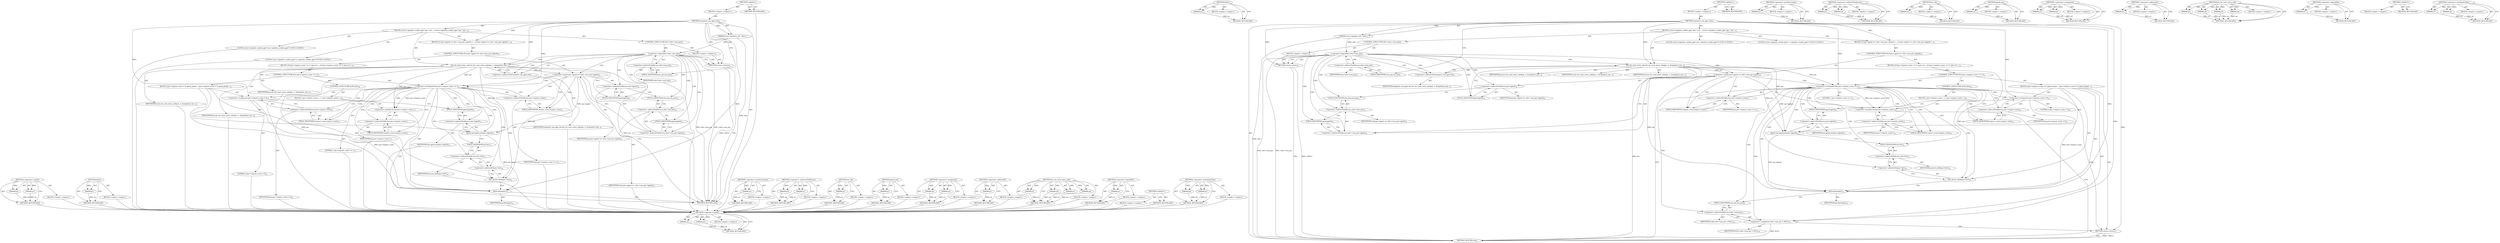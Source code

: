 digraph "&lt;operator&gt;.lessEqualsThan" {
vulnerable_108 [label=<(METHOD,&lt;operator&gt;.equals)>];
vulnerable_109 [label=<(PARAM,p1)>];
vulnerable_110 [label=<(PARAM,p2)>];
vulnerable_111 [label=<(BLOCK,&lt;empty&gt;,&lt;empty&gt;)>];
vulnerable_112 [label=<(METHOD_RETURN,ANY)>];
vulnerable_131 [label=<(METHOD,kfree)>];
vulnerable_132 [label=<(PARAM,p1)>];
vulnerable_133 [label=<(BLOCK,&lt;empty&gt;,&lt;empty&gt;)>];
vulnerable_134 [label=<(METHOD_RETURN,ANY)>];
vulnerable_6 [label=<(METHOD,&lt;global&gt;)<SUB>1</SUB>>];
vulnerable_7 [label=<(BLOCK,&lt;empty&gt;,&lt;empty&gt;)<SUB>1</SUB>>];
vulnerable_8 [label=<(METHOD,regulator_ena_gpio_free)<SUB>1</SUB>>];
vulnerable_9 [label=<(PARAM,struct regulator_dev *rdev)<SUB>1</SUB>>];
vulnerable_10 [label=<(BLOCK,{
	struct regulator_enable_gpio *pin, *n;

	if ...,{
	struct regulator_enable_gpio *pin, *n;

	if ...)<SUB>2</SUB>>];
vulnerable_11 [label="<(LOCAL,struct regulator_enable_gpio* pin: regulator_enable_gpio*)<SUB>3</SUB>>"];
vulnerable_12 [label="<(LOCAL,struct regulator_enable_gpio* n: regulator_enable_gpio*)<SUB>3</SUB>>"];
vulnerable_13 [label=<(CONTROL_STRUCTURE,IF,if (!rdev-&gt;ena_pin))<SUB>5</SUB>>];
vulnerable_14 [label=<(&lt;operator&gt;.logicalNot,!rdev-&gt;ena_pin)<SUB>5</SUB>>];
vulnerable_15 [label=<(&lt;operator&gt;.indirectFieldAccess,rdev-&gt;ena_pin)<SUB>5</SUB>>];
vulnerable_16 [label=<(IDENTIFIER,rdev,!rdev-&gt;ena_pin)<SUB>5</SUB>>];
vulnerable_17 [label=<(FIELD_IDENTIFIER,ena_pin,ena_pin)<SUB>5</SUB>>];
vulnerable_18 [label=<(BLOCK,&lt;empty&gt;,&lt;empty&gt;)<SUB>6</SUB>>];
vulnerable_19 [label=<(RETURN,return;,return;)<SUB>6</SUB>>];
vulnerable_20 [label=<(list_for_each_entry_safe,list_for_each_entry_safe(pin, n, &amp;regulator_ena...)<SUB>9</SUB>>];
vulnerable_21 [label=<(IDENTIFIER,pin,list_for_each_entry_safe(pin, n, &amp;regulator_ena...)<SUB>9</SUB>>];
vulnerable_22 [label=<(IDENTIFIER,n,list_for_each_entry_safe(pin, n, &amp;regulator_ena...)<SUB>9</SUB>>];
vulnerable_23 [label=<(&lt;operator&gt;.addressOf,&amp;regulator_ena_gpio_list)<SUB>9</SUB>>];
vulnerable_24 [label=<(IDENTIFIER,regulator_ena_gpio_list,list_for_each_entry_safe(pin, n, &amp;regulator_ena...)<SUB>9</SUB>>];
vulnerable_25 [label=<(IDENTIFIER,list,list_for_each_entry_safe(pin, n, &amp;regulator_ena...)<SUB>9</SUB>>];
vulnerable_26 [label=<(BLOCK,{
		if (pin-&gt;gpiod == rdev-&gt;ena_pin-&gt;gpiod) {
	...,{
		if (pin-&gt;gpiod == rdev-&gt;ena_pin-&gt;gpiod) {
	...)<SUB>9</SUB>>];
vulnerable_27 [label=<(CONTROL_STRUCTURE,IF,if (pin-&gt;gpiod == rdev-&gt;ena_pin-&gt;gpiod))<SUB>10</SUB>>];
vulnerable_28 [label=<(&lt;operator&gt;.equals,pin-&gt;gpiod == rdev-&gt;ena_pin-&gt;gpiod)<SUB>10</SUB>>];
vulnerable_29 [label=<(&lt;operator&gt;.indirectFieldAccess,pin-&gt;gpiod)<SUB>10</SUB>>];
vulnerable_30 [label=<(IDENTIFIER,pin,pin-&gt;gpiod == rdev-&gt;ena_pin-&gt;gpiod)<SUB>10</SUB>>];
vulnerable_31 [label=<(FIELD_IDENTIFIER,gpiod,gpiod)<SUB>10</SUB>>];
vulnerable_32 [label=<(&lt;operator&gt;.indirectFieldAccess,rdev-&gt;ena_pin-&gt;gpiod)<SUB>10</SUB>>];
vulnerable_33 [label=<(&lt;operator&gt;.indirectFieldAccess,rdev-&gt;ena_pin)<SUB>10</SUB>>];
vulnerable_34 [label=<(IDENTIFIER,rdev,pin-&gt;gpiod == rdev-&gt;ena_pin-&gt;gpiod)<SUB>10</SUB>>];
vulnerable_35 [label=<(FIELD_IDENTIFIER,ena_pin,ena_pin)<SUB>10</SUB>>];
vulnerable_36 [label=<(FIELD_IDENTIFIER,gpiod,gpiod)<SUB>10</SUB>>];
vulnerable_37 [label=<(BLOCK,{
			if (pin-&gt;request_count &lt;= 1) {
				pin-&gt;re...,{
			if (pin-&gt;request_count &lt;= 1) {
				pin-&gt;re...)<SUB>10</SUB>>];
vulnerable_38 [label=<(CONTROL_STRUCTURE,IF,if (pin-&gt;request_count &lt;= 1))<SUB>11</SUB>>];
vulnerable_39 [label=<(&lt;operator&gt;.lessEqualsThan,pin-&gt;request_count &lt;= 1)<SUB>11</SUB>>];
vulnerable_40 [label=<(&lt;operator&gt;.indirectFieldAccess,pin-&gt;request_count)<SUB>11</SUB>>];
vulnerable_41 [label=<(IDENTIFIER,pin,pin-&gt;request_count &lt;= 1)<SUB>11</SUB>>];
vulnerable_42 [label=<(FIELD_IDENTIFIER,request_count,request_count)<SUB>11</SUB>>];
vulnerable_43 [label=<(LITERAL,1,pin-&gt;request_count &lt;= 1)<SUB>11</SUB>>];
vulnerable_44 [label=<(BLOCK,{
				pin-&gt;request_count = 0;
 				gpiod_put(pi...,{
				pin-&gt;request_count = 0;
 				gpiod_put(pi...)<SUB>11</SUB>>];
vulnerable_45 [label=<(&lt;operator&gt;.assignment,pin-&gt;request_count = 0)<SUB>12</SUB>>];
vulnerable_46 [label=<(&lt;operator&gt;.indirectFieldAccess,pin-&gt;request_count)<SUB>12</SUB>>];
vulnerable_47 [label=<(IDENTIFIER,pin,pin-&gt;request_count = 0)<SUB>12</SUB>>];
vulnerable_48 [label=<(FIELD_IDENTIFIER,request_count,request_count)<SUB>12</SUB>>];
vulnerable_49 [label=<(LITERAL,0,pin-&gt;request_count = 0)<SUB>12</SUB>>];
vulnerable_50 [label=<(gpiod_put,gpiod_put(pin-&gt;gpiod))<SUB>13</SUB>>];
vulnerable_51 [label=<(&lt;operator&gt;.indirectFieldAccess,pin-&gt;gpiod)<SUB>13</SUB>>];
vulnerable_52 [label=<(IDENTIFIER,pin,gpiod_put(pin-&gt;gpiod))<SUB>13</SUB>>];
vulnerable_53 [label=<(FIELD_IDENTIFIER,gpiod,gpiod)<SUB>13</SUB>>];
vulnerable_54 [label=<(list_del,list_del(&amp;pin-&gt;list))<SUB>14</SUB>>];
vulnerable_55 [label=<(&lt;operator&gt;.addressOf,&amp;pin-&gt;list)<SUB>14</SUB>>];
vulnerable_56 [label=<(&lt;operator&gt;.indirectFieldAccess,pin-&gt;list)<SUB>14</SUB>>];
vulnerable_57 [label=<(IDENTIFIER,pin,list_del(&amp;pin-&gt;list))<SUB>14</SUB>>];
vulnerable_58 [label=<(FIELD_IDENTIFIER,list,list)<SUB>14</SUB>>];
vulnerable_59 [label=<(kfree,kfree(pin))<SUB>15</SUB>>];
vulnerable_60 [label=<(IDENTIFIER,pin,kfree(pin))<SUB>15</SUB>>];
vulnerable_61 [label=<(CONTROL_STRUCTURE,ELSE,else)<SUB>16</SUB>>];
vulnerable_62 [label=<(BLOCK,{
 				pin-&gt;request_count--;
 			},{
 				pin-&gt;request_count--;
 			})<SUB>16</SUB>>];
vulnerable_63 [label=<(&lt;operator&gt;.postDecrement,pin-&gt;request_count--)<SUB>17</SUB>>];
vulnerable_64 [label=<(&lt;operator&gt;.indirectFieldAccess,pin-&gt;request_count)<SUB>17</SUB>>];
vulnerable_65 [label=<(IDENTIFIER,pin,pin-&gt;request_count--)<SUB>17</SUB>>];
vulnerable_66 [label=<(FIELD_IDENTIFIER,request_count,request_count)<SUB>17</SUB>>];
vulnerable_67 [label=<(METHOD_RETURN,void)<SUB>1</SUB>>];
vulnerable_69 [label=<(METHOD_RETURN,ANY)<SUB>1</SUB>>];
vulnerable_135 [label=<(METHOD,&lt;operator&gt;.postDecrement)>];
vulnerable_136 [label=<(PARAM,p1)>];
vulnerable_137 [label=<(BLOCK,&lt;empty&gt;,&lt;empty&gt;)>];
vulnerable_138 [label=<(METHOD_RETURN,ANY)>];
vulnerable_92 [label=<(METHOD,&lt;operator&gt;.indirectFieldAccess)>];
vulnerable_93 [label=<(PARAM,p1)>];
vulnerable_94 [label=<(PARAM,p2)>];
vulnerable_95 [label=<(BLOCK,&lt;empty&gt;,&lt;empty&gt;)>];
vulnerable_96 [label=<(METHOD_RETURN,ANY)>];
vulnerable_127 [label=<(METHOD,list_del)>];
vulnerable_128 [label=<(PARAM,p1)>];
vulnerable_129 [label=<(BLOCK,&lt;empty&gt;,&lt;empty&gt;)>];
vulnerable_130 [label=<(METHOD_RETURN,ANY)>];
vulnerable_123 [label=<(METHOD,gpiod_put)>];
vulnerable_124 [label=<(PARAM,p1)>];
vulnerable_125 [label=<(BLOCK,&lt;empty&gt;,&lt;empty&gt;)>];
vulnerable_126 [label=<(METHOD_RETURN,ANY)>];
vulnerable_118 [label=<(METHOD,&lt;operator&gt;.assignment)>];
vulnerable_119 [label=<(PARAM,p1)>];
vulnerable_120 [label=<(PARAM,p2)>];
vulnerable_121 [label=<(BLOCK,&lt;empty&gt;,&lt;empty&gt;)>];
vulnerable_122 [label=<(METHOD_RETURN,ANY)>];
vulnerable_104 [label=<(METHOD,&lt;operator&gt;.addressOf)>];
vulnerable_105 [label=<(PARAM,p1)>];
vulnerable_106 [label=<(BLOCK,&lt;empty&gt;,&lt;empty&gt;)>];
vulnerable_107 [label=<(METHOD_RETURN,ANY)>];
vulnerable_97 [label=<(METHOD,list_for_each_entry_safe)>];
vulnerable_98 [label=<(PARAM,p1)>];
vulnerable_99 [label=<(PARAM,p2)>];
vulnerable_100 [label=<(PARAM,p3)>];
vulnerable_101 [label=<(PARAM,p4)>];
vulnerable_102 [label=<(BLOCK,&lt;empty&gt;,&lt;empty&gt;)>];
vulnerable_103 [label=<(METHOD_RETURN,ANY)>];
vulnerable_88 [label=<(METHOD,&lt;operator&gt;.logicalNot)>];
vulnerable_89 [label=<(PARAM,p1)>];
vulnerable_90 [label=<(BLOCK,&lt;empty&gt;,&lt;empty&gt;)>];
vulnerable_91 [label=<(METHOD_RETURN,ANY)>];
vulnerable_82 [label=<(METHOD,&lt;global&gt;)<SUB>1</SUB>>];
vulnerable_83 [label=<(BLOCK,&lt;empty&gt;,&lt;empty&gt;)>];
vulnerable_84 [label=<(METHOD_RETURN,ANY)>];
vulnerable_113 [label=<(METHOD,&lt;operator&gt;.lessEqualsThan)>];
vulnerable_114 [label=<(PARAM,p1)>];
vulnerable_115 [label=<(PARAM,p2)>];
vulnerable_116 [label=<(BLOCK,&lt;empty&gt;,&lt;empty&gt;)>];
vulnerable_117 [label=<(METHOD_RETURN,ANY)>];
fixed_114 [label=<(METHOD,&lt;operator&gt;.equals)>];
fixed_115 [label=<(PARAM,p1)>];
fixed_116 [label=<(PARAM,p2)>];
fixed_117 [label=<(BLOCK,&lt;empty&gt;,&lt;empty&gt;)>];
fixed_118 [label=<(METHOD_RETURN,ANY)>];
fixed_137 [label=<(METHOD,kfree)>];
fixed_138 [label=<(PARAM,p1)>];
fixed_139 [label=<(BLOCK,&lt;empty&gt;,&lt;empty&gt;)>];
fixed_140 [label=<(METHOD_RETURN,ANY)>];
fixed_6 [label=<(METHOD,&lt;global&gt;)<SUB>1</SUB>>];
fixed_7 [label=<(BLOCK,&lt;empty&gt;,&lt;empty&gt;)<SUB>1</SUB>>];
fixed_8 [label=<(METHOD,regulator_ena_gpio_free)<SUB>1</SUB>>];
fixed_9 [label=<(PARAM,struct regulator_dev *rdev)<SUB>1</SUB>>];
fixed_10 [label=<(BLOCK,{
	struct regulator_enable_gpio *pin, *n;

	if ...,{
	struct regulator_enable_gpio *pin, *n;

	if ...)<SUB>2</SUB>>];
fixed_11 [label="<(LOCAL,struct regulator_enable_gpio* pin: regulator_enable_gpio*)<SUB>3</SUB>>"];
fixed_12 [label="<(LOCAL,struct regulator_enable_gpio* n: regulator_enable_gpio*)<SUB>3</SUB>>"];
fixed_13 [label=<(CONTROL_STRUCTURE,IF,if (!rdev-&gt;ena_pin))<SUB>5</SUB>>];
fixed_14 [label=<(&lt;operator&gt;.logicalNot,!rdev-&gt;ena_pin)<SUB>5</SUB>>];
fixed_15 [label=<(&lt;operator&gt;.indirectFieldAccess,rdev-&gt;ena_pin)<SUB>5</SUB>>];
fixed_16 [label=<(IDENTIFIER,rdev,!rdev-&gt;ena_pin)<SUB>5</SUB>>];
fixed_17 [label=<(FIELD_IDENTIFIER,ena_pin,ena_pin)<SUB>5</SUB>>];
fixed_18 [label=<(BLOCK,&lt;empty&gt;,&lt;empty&gt;)<SUB>6</SUB>>];
fixed_19 [label=<(RETURN,return;,return;)<SUB>6</SUB>>];
fixed_20 [label=<(list_for_each_entry_safe,list_for_each_entry_safe(pin, n, &amp;regulator_ena...)<SUB>9</SUB>>];
fixed_21 [label=<(IDENTIFIER,pin,list_for_each_entry_safe(pin, n, &amp;regulator_ena...)<SUB>9</SUB>>];
fixed_22 [label=<(IDENTIFIER,n,list_for_each_entry_safe(pin, n, &amp;regulator_ena...)<SUB>9</SUB>>];
fixed_23 [label=<(&lt;operator&gt;.addressOf,&amp;regulator_ena_gpio_list)<SUB>9</SUB>>];
fixed_24 [label=<(IDENTIFIER,regulator_ena_gpio_list,list_for_each_entry_safe(pin, n, &amp;regulator_ena...)<SUB>9</SUB>>];
fixed_25 [label=<(IDENTIFIER,list,list_for_each_entry_safe(pin, n, &amp;regulator_ena...)<SUB>9</SUB>>];
fixed_26 [label=<(BLOCK,{
		if (pin-&gt;gpiod == rdev-&gt;ena_pin-&gt;gpiod) {
	...,{
		if (pin-&gt;gpiod == rdev-&gt;ena_pin-&gt;gpiod) {
	...)<SUB>9</SUB>>];
fixed_27 [label=<(CONTROL_STRUCTURE,IF,if (pin-&gt;gpiod == rdev-&gt;ena_pin-&gt;gpiod))<SUB>10</SUB>>];
fixed_28 [label=<(&lt;operator&gt;.equals,pin-&gt;gpiod == rdev-&gt;ena_pin-&gt;gpiod)<SUB>10</SUB>>];
fixed_29 [label=<(&lt;operator&gt;.indirectFieldAccess,pin-&gt;gpiod)<SUB>10</SUB>>];
fixed_30 [label=<(IDENTIFIER,pin,pin-&gt;gpiod == rdev-&gt;ena_pin-&gt;gpiod)<SUB>10</SUB>>];
fixed_31 [label=<(FIELD_IDENTIFIER,gpiod,gpiod)<SUB>10</SUB>>];
fixed_32 [label=<(&lt;operator&gt;.indirectFieldAccess,rdev-&gt;ena_pin-&gt;gpiod)<SUB>10</SUB>>];
fixed_33 [label=<(&lt;operator&gt;.indirectFieldAccess,rdev-&gt;ena_pin)<SUB>10</SUB>>];
fixed_34 [label=<(IDENTIFIER,rdev,pin-&gt;gpiod == rdev-&gt;ena_pin-&gt;gpiod)<SUB>10</SUB>>];
fixed_35 [label=<(FIELD_IDENTIFIER,ena_pin,ena_pin)<SUB>10</SUB>>];
fixed_36 [label=<(FIELD_IDENTIFIER,gpiod,gpiod)<SUB>10</SUB>>];
fixed_37 [label=<(BLOCK,{
			if (pin-&gt;request_count &lt;= 1) {
				pin-&gt;re...,{
			if (pin-&gt;request_count &lt;= 1) {
				pin-&gt;re...)<SUB>10</SUB>>];
fixed_38 [label=<(CONTROL_STRUCTURE,IF,if (pin-&gt;request_count &lt;= 1))<SUB>11</SUB>>];
fixed_39 [label=<(&lt;operator&gt;.lessEqualsThan,pin-&gt;request_count &lt;= 1)<SUB>11</SUB>>];
fixed_40 [label=<(&lt;operator&gt;.indirectFieldAccess,pin-&gt;request_count)<SUB>11</SUB>>];
fixed_41 [label=<(IDENTIFIER,pin,pin-&gt;request_count &lt;= 1)<SUB>11</SUB>>];
fixed_42 [label=<(FIELD_IDENTIFIER,request_count,request_count)<SUB>11</SUB>>];
fixed_43 [label=<(LITERAL,1,pin-&gt;request_count &lt;= 1)<SUB>11</SUB>>];
fixed_44 [label=<(BLOCK,{
				pin-&gt;request_count = 0;
 				gpiod_put(pi...,{
				pin-&gt;request_count = 0;
 				gpiod_put(pi...)<SUB>11</SUB>>];
fixed_45 [label=<(&lt;operator&gt;.assignment,pin-&gt;request_count = 0)<SUB>12</SUB>>];
fixed_46 [label=<(&lt;operator&gt;.indirectFieldAccess,pin-&gt;request_count)<SUB>12</SUB>>];
fixed_47 [label=<(IDENTIFIER,pin,pin-&gt;request_count = 0)<SUB>12</SUB>>];
fixed_48 [label=<(FIELD_IDENTIFIER,request_count,request_count)<SUB>12</SUB>>];
fixed_49 [label=<(LITERAL,0,pin-&gt;request_count = 0)<SUB>12</SUB>>];
fixed_50 [label=<(gpiod_put,gpiod_put(pin-&gt;gpiod))<SUB>13</SUB>>];
fixed_51 [label=<(&lt;operator&gt;.indirectFieldAccess,pin-&gt;gpiod)<SUB>13</SUB>>];
fixed_52 [label=<(IDENTIFIER,pin,gpiod_put(pin-&gt;gpiod))<SUB>13</SUB>>];
fixed_53 [label=<(FIELD_IDENTIFIER,gpiod,gpiod)<SUB>13</SUB>>];
fixed_54 [label=<(list_del,list_del(&amp;pin-&gt;list))<SUB>14</SUB>>];
fixed_55 [label=<(&lt;operator&gt;.addressOf,&amp;pin-&gt;list)<SUB>14</SUB>>];
fixed_56 [label=<(&lt;operator&gt;.indirectFieldAccess,pin-&gt;list)<SUB>14</SUB>>];
fixed_57 [label=<(IDENTIFIER,pin,list_del(&amp;pin-&gt;list))<SUB>14</SUB>>];
fixed_58 [label=<(FIELD_IDENTIFIER,list,list)<SUB>14</SUB>>];
fixed_59 [label=<(kfree,kfree(pin))<SUB>15</SUB>>];
fixed_60 [label=<(IDENTIFIER,pin,kfree(pin))<SUB>15</SUB>>];
fixed_61 [label=<(&lt;operator&gt;.assignment,rdev-&gt;ena_pin = NULL)<SUB>16</SUB>>];
fixed_62 [label=<(&lt;operator&gt;.indirectFieldAccess,rdev-&gt;ena_pin)<SUB>16</SUB>>];
fixed_63 [label=<(IDENTIFIER,rdev,rdev-&gt;ena_pin = NULL)<SUB>16</SUB>>];
fixed_64 [label=<(FIELD_IDENTIFIER,ena_pin,ena_pin)<SUB>16</SUB>>];
fixed_65 [label=<(IDENTIFIER,NULL,rdev-&gt;ena_pin = NULL)<SUB>16</SUB>>];
fixed_66 [label=<(RETURN,return;,return;)<SUB>17</SUB>>];
fixed_67 [label=<(CONTROL_STRUCTURE,ELSE,else)<SUB>18</SUB>>];
fixed_68 [label=<(BLOCK,{
 				pin-&gt;request_count--;
 			},{
 				pin-&gt;request_count--;
 			})<SUB>18</SUB>>];
fixed_69 [label=<(&lt;operator&gt;.postDecrement,pin-&gt;request_count--)<SUB>19</SUB>>];
fixed_70 [label=<(&lt;operator&gt;.indirectFieldAccess,pin-&gt;request_count)<SUB>19</SUB>>];
fixed_71 [label=<(IDENTIFIER,pin,pin-&gt;request_count--)<SUB>19</SUB>>];
fixed_72 [label=<(FIELD_IDENTIFIER,request_count,request_count)<SUB>19</SUB>>];
fixed_73 [label=<(METHOD_RETURN,void)<SUB>1</SUB>>];
fixed_75 [label=<(METHOD_RETURN,ANY)<SUB>1</SUB>>];
fixed_141 [label=<(METHOD,&lt;operator&gt;.postDecrement)>];
fixed_142 [label=<(PARAM,p1)>];
fixed_143 [label=<(BLOCK,&lt;empty&gt;,&lt;empty&gt;)>];
fixed_144 [label=<(METHOD_RETURN,ANY)>];
fixed_98 [label=<(METHOD,&lt;operator&gt;.indirectFieldAccess)>];
fixed_99 [label=<(PARAM,p1)>];
fixed_100 [label=<(PARAM,p2)>];
fixed_101 [label=<(BLOCK,&lt;empty&gt;,&lt;empty&gt;)>];
fixed_102 [label=<(METHOD_RETURN,ANY)>];
fixed_133 [label=<(METHOD,list_del)>];
fixed_134 [label=<(PARAM,p1)>];
fixed_135 [label=<(BLOCK,&lt;empty&gt;,&lt;empty&gt;)>];
fixed_136 [label=<(METHOD_RETURN,ANY)>];
fixed_129 [label=<(METHOD,gpiod_put)>];
fixed_130 [label=<(PARAM,p1)>];
fixed_131 [label=<(BLOCK,&lt;empty&gt;,&lt;empty&gt;)>];
fixed_132 [label=<(METHOD_RETURN,ANY)>];
fixed_124 [label=<(METHOD,&lt;operator&gt;.assignment)>];
fixed_125 [label=<(PARAM,p1)>];
fixed_126 [label=<(PARAM,p2)>];
fixed_127 [label=<(BLOCK,&lt;empty&gt;,&lt;empty&gt;)>];
fixed_128 [label=<(METHOD_RETURN,ANY)>];
fixed_110 [label=<(METHOD,&lt;operator&gt;.addressOf)>];
fixed_111 [label=<(PARAM,p1)>];
fixed_112 [label=<(BLOCK,&lt;empty&gt;,&lt;empty&gt;)>];
fixed_113 [label=<(METHOD_RETURN,ANY)>];
fixed_103 [label=<(METHOD,list_for_each_entry_safe)>];
fixed_104 [label=<(PARAM,p1)>];
fixed_105 [label=<(PARAM,p2)>];
fixed_106 [label=<(PARAM,p3)>];
fixed_107 [label=<(PARAM,p4)>];
fixed_108 [label=<(BLOCK,&lt;empty&gt;,&lt;empty&gt;)>];
fixed_109 [label=<(METHOD_RETURN,ANY)>];
fixed_94 [label=<(METHOD,&lt;operator&gt;.logicalNot)>];
fixed_95 [label=<(PARAM,p1)>];
fixed_96 [label=<(BLOCK,&lt;empty&gt;,&lt;empty&gt;)>];
fixed_97 [label=<(METHOD_RETURN,ANY)>];
fixed_88 [label=<(METHOD,&lt;global&gt;)<SUB>1</SUB>>];
fixed_89 [label=<(BLOCK,&lt;empty&gt;,&lt;empty&gt;)>];
fixed_90 [label=<(METHOD_RETURN,ANY)>];
fixed_119 [label=<(METHOD,&lt;operator&gt;.lessEqualsThan)>];
fixed_120 [label=<(PARAM,p1)>];
fixed_121 [label=<(PARAM,p2)>];
fixed_122 [label=<(BLOCK,&lt;empty&gt;,&lt;empty&gt;)>];
fixed_123 [label=<(METHOD_RETURN,ANY)>];
vulnerable_108 -> vulnerable_109  [key=0, label="AST: "];
vulnerable_108 -> vulnerable_109  [key=1, label="DDG: "];
vulnerable_108 -> vulnerable_111  [key=0, label="AST: "];
vulnerable_108 -> vulnerable_110  [key=0, label="AST: "];
vulnerable_108 -> vulnerable_110  [key=1, label="DDG: "];
vulnerable_108 -> vulnerable_112  [key=0, label="AST: "];
vulnerable_108 -> vulnerable_112  [key=1, label="CFG: "];
vulnerable_109 -> vulnerable_112  [key=0, label="DDG: p1"];
vulnerable_110 -> vulnerable_112  [key=0, label="DDG: p2"];
vulnerable_111 -> fixed_114  [key=0];
vulnerable_112 -> fixed_114  [key=0];
vulnerable_131 -> vulnerable_132  [key=0, label="AST: "];
vulnerable_131 -> vulnerable_132  [key=1, label="DDG: "];
vulnerable_131 -> vulnerable_133  [key=0, label="AST: "];
vulnerable_131 -> vulnerable_134  [key=0, label="AST: "];
vulnerable_131 -> vulnerable_134  [key=1, label="CFG: "];
vulnerable_132 -> vulnerable_134  [key=0, label="DDG: p1"];
vulnerable_133 -> fixed_114  [key=0];
vulnerable_134 -> fixed_114  [key=0];
vulnerable_6 -> vulnerable_7  [key=0, label="AST: "];
vulnerable_6 -> vulnerable_69  [key=0, label="AST: "];
vulnerable_6 -> vulnerable_69  [key=1, label="CFG: "];
vulnerable_7 -> vulnerable_8  [key=0, label="AST: "];
vulnerable_8 -> vulnerable_9  [key=0, label="AST: "];
vulnerable_8 -> vulnerable_9  [key=1, label="DDG: "];
vulnerable_8 -> vulnerable_10  [key=0, label="AST: "];
vulnerable_8 -> vulnerable_67  [key=0, label="AST: "];
vulnerable_8 -> vulnerable_17  [key=0, label="CFG: "];
vulnerable_8 -> vulnerable_26  [key=0, label="DDG: "];
vulnerable_8 -> vulnerable_20  [key=0, label="DDG: "];
vulnerable_8 -> vulnerable_19  [key=0, label="DDG: "];
vulnerable_8 -> vulnerable_39  [key=0, label="DDG: "];
vulnerable_8 -> vulnerable_45  [key=0, label="DDG: "];
vulnerable_8 -> vulnerable_59  [key=0, label="DDG: "];
vulnerable_9 -> vulnerable_67  [key=0, label="DDG: rdev"];
vulnerable_9 -> vulnerable_14  [key=0, label="DDG: rdev"];
vulnerable_10 -> vulnerable_11  [key=0, label="AST: "];
vulnerable_10 -> vulnerable_12  [key=0, label="AST: "];
vulnerable_10 -> vulnerable_13  [key=0, label="AST: "];
vulnerable_10 -> vulnerable_20  [key=0, label="AST: "];
vulnerable_10 -> vulnerable_26  [key=0, label="AST: "];
vulnerable_11 -> fixed_114  [key=0];
vulnerable_12 -> fixed_114  [key=0];
vulnerable_13 -> vulnerable_14  [key=0, label="AST: "];
vulnerable_13 -> vulnerable_18  [key=0, label="AST: "];
vulnerable_14 -> vulnerable_15  [key=0, label="AST: "];
vulnerable_14 -> vulnerable_19  [key=0, label="CFG: "];
vulnerable_14 -> vulnerable_19  [key=1, label="CDG: "];
vulnerable_14 -> vulnerable_23  [key=0, label="CFG: "];
vulnerable_14 -> vulnerable_23  [key=1, label="CDG: "];
vulnerable_14 -> vulnerable_67  [key=0, label="DDG: rdev-&gt;ena_pin"];
vulnerable_14 -> vulnerable_67  [key=1, label="DDG: !rdev-&gt;ena_pin"];
vulnerable_14 -> vulnerable_32  [key=0, label="CDG: "];
vulnerable_14 -> vulnerable_33  [key=0, label="CDG: "];
vulnerable_14 -> vulnerable_28  [key=0, label="CDG: "];
vulnerable_14 -> vulnerable_36  [key=0, label="CDG: "];
vulnerable_14 -> vulnerable_20  [key=0, label="CDG: "];
vulnerable_14 -> vulnerable_29  [key=0, label="CDG: "];
vulnerable_14 -> vulnerable_35  [key=0, label="CDG: "];
vulnerable_14 -> vulnerable_31  [key=0, label="CDG: "];
vulnerable_15 -> vulnerable_16  [key=0, label="AST: "];
vulnerable_15 -> vulnerable_17  [key=0, label="AST: "];
vulnerable_15 -> vulnerable_14  [key=0, label="CFG: "];
vulnerable_16 -> fixed_114  [key=0];
vulnerable_17 -> vulnerable_15  [key=0, label="CFG: "];
vulnerable_18 -> vulnerable_19  [key=0, label="AST: "];
vulnerable_19 -> vulnerable_67  [key=0, label="CFG: "];
vulnerable_19 -> vulnerable_67  [key=1, label="DDG: &lt;RET&gt;"];
vulnerable_20 -> vulnerable_21  [key=0, label="AST: "];
vulnerable_20 -> vulnerable_22  [key=0, label="AST: "];
vulnerable_20 -> vulnerable_23  [key=0, label="AST: "];
vulnerable_20 -> vulnerable_25  [key=0, label="AST: "];
vulnerable_20 -> vulnerable_31  [key=0, label="CFG: "];
vulnerable_20 -> vulnerable_67  [key=0, label="DDG: list"];
vulnerable_20 -> vulnerable_28  [key=0, label="DDG: pin"];
vulnerable_20 -> vulnerable_39  [key=0, label="DDG: pin"];
vulnerable_20 -> vulnerable_50  [key=0, label="DDG: pin"];
vulnerable_20 -> vulnerable_54  [key=0, label="DDG: pin"];
vulnerable_20 -> vulnerable_59  [key=0, label="DDG: pin"];
vulnerable_20 -> vulnerable_63  [key=0, label="DDG: pin"];
vulnerable_21 -> fixed_114  [key=0];
vulnerable_22 -> fixed_114  [key=0];
vulnerable_23 -> vulnerable_24  [key=0, label="AST: "];
vulnerable_23 -> vulnerable_20  [key=0, label="CFG: "];
vulnerable_24 -> fixed_114  [key=0];
vulnerable_25 -> fixed_114  [key=0];
vulnerable_26 -> vulnerable_27  [key=0, label="AST: "];
vulnerable_27 -> vulnerable_28  [key=0, label="AST: "];
vulnerable_27 -> vulnerable_37  [key=0, label="AST: "];
vulnerable_28 -> vulnerable_29  [key=0, label="AST: "];
vulnerable_28 -> vulnerable_32  [key=0, label="AST: "];
vulnerable_28 -> vulnerable_42  [key=0, label="CFG: "];
vulnerable_28 -> vulnerable_42  [key=1, label="CDG: "];
vulnerable_28 -> vulnerable_67  [key=0, label="CFG: "];
vulnerable_28 -> vulnerable_50  [key=0, label="DDG: pin-&gt;gpiod"];
vulnerable_28 -> vulnerable_40  [key=0, label="CDG: "];
vulnerable_28 -> vulnerable_39  [key=0, label="CDG: "];
vulnerable_29 -> vulnerable_30  [key=0, label="AST: "];
vulnerable_29 -> vulnerable_31  [key=0, label="AST: "];
vulnerable_29 -> vulnerable_35  [key=0, label="CFG: "];
vulnerable_30 -> fixed_114  [key=0];
vulnerable_31 -> vulnerable_29  [key=0, label="CFG: "];
vulnerable_32 -> vulnerable_33  [key=0, label="AST: "];
vulnerable_32 -> vulnerable_36  [key=0, label="AST: "];
vulnerable_32 -> vulnerable_28  [key=0, label="CFG: "];
vulnerable_33 -> vulnerable_34  [key=0, label="AST: "];
vulnerable_33 -> vulnerable_35  [key=0, label="AST: "];
vulnerable_33 -> vulnerable_36  [key=0, label="CFG: "];
vulnerable_34 -> fixed_114  [key=0];
vulnerable_35 -> vulnerable_33  [key=0, label="CFG: "];
vulnerable_36 -> vulnerable_32  [key=0, label="CFG: "];
vulnerable_37 -> vulnerable_38  [key=0, label="AST: "];
vulnerable_38 -> vulnerable_39  [key=0, label="AST: "];
vulnerable_38 -> vulnerable_44  [key=0, label="AST: "];
vulnerable_38 -> vulnerable_61  [key=0, label="AST: "];
vulnerable_39 -> vulnerable_40  [key=0, label="AST: "];
vulnerable_39 -> vulnerable_43  [key=0, label="AST: "];
vulnerable_39 -> vulnerable_48  [key=0, label="CFG: "];
vulnerable_39 -> vulnerable_48  [key=1, label="CDG: "];
vulnerable_39 -> vulnerable_66  [key=0, label="CFG: "];
vulnerable_39 -> vulnerable_66  [key=1, label="CDG: "];
vulnerable_39 -> vulnerable_63  [key=0, label="DDG: pin-&gt;request_count"];
vulnerable_39 -> vulnerable_63  [key=1, label="CDG: "];
vulnerable_39 -> vulnerable_58  [key=0, label="CDG: "];
vulnerable_39 -> vulnerable_64  [key=0, label="CDG: "];
vulnerable_39 -> vulnerable_51  [key=0, label="CDG: "];
vulnerable_39 -> vulnerable_46  [key=0, label="CDG: "];
vulnerable_39 -> vulnerable_53  [key=0, label="CDG: "];
vulnerable_39 -> vulnerable_56  [key=0, label="CDG: "];
vulnerable_39 -> vulnerable_45  [key=0, label="CDG: "];
vulnerable_39 -> vulnerable_50  [key=0, label="CDG: "];
vulnerable_39 -> vulnerable_59  [key=0, label="CDG: "];
vulnerable_39 -> vulnerable_55  [key=0, label="CDG: "];
vulnerable_39 -> vulnerable_54  [key=0, label="CDG: "];
vulnerable_40 -> vulnerable_41  [key=0, label="AST: "];
vulnerable_40 -> vulnerable_42  [key=0, label="AST: "];
vulnerable_40 -> vulnerable_39  [key=0, label="CFG: "];
vulnerable_41 -> fixed_114  [key=0];
vulnerable_42 -> vulnerable_40  [key=0, label="CFG: "];
vulnerable_43 -> fixed_114  [key=0];
vulnerable_44 -> vulnerable_45  [key=0, label="AST: "];
vulnerable_44 -> vulnerable_50  [key=0, label="AST: "];
vulnerable_44 -> vulnerable_54  [key=0, label="AST: "];
vulnerable_44 -> vulnerable_59  [key=0, label="AST: "];
vulnerable_45 -> vulnerable_46  [key=0, label="AST: "];
vulnerable_45 -> vulnerable_49  [key=0, label="AST: "];
vulnerable_45 -> vulnerable_53  [key=0, label="CFG: "];
vulnerable_45 -> vulnerable_59  [key=0, label="DDG: pin-&gt;request_count"];
vulnerable_46 -> vulnerable_47  [key=0, label="AST: "];
vulnerable_46 -> vulnerable_48  [key=0, label="AST: "];
vulnerable_46 -> vulnerable_45  [key=0, label="CFG: "];
vulnerable_47 -> fixed_114  [key=0];
vulnerable_48 -> vulnerable_46  [key=0, label="CFG: "];
vulnerable_49 -> fixed_114  [key=0];
vulnerable_50 -> vulnerable_51  [key=0, label="AST: "];
vulnerable_50 -> vulnerable_58  [key=0, label="CFG: "];
vulnerable_50 -> vulnerable_59  [key=0, label="DDG: pin-&gt;gpiod"];
vulnerable_51 -> vulnerable_52  [key=0, label="AST: "];
vulnerable_51 -> vulnerable_53  [key=0, label="AST: "];
vulnerable_51 -> vulnerable_50  [key=0, label="CFG: "];
vulnerable_52 -> fixed_114  [key=0];
vulnerable_53 -> vulnerable_51  [key=0, label="CFG: "];
vulnerable_54 -> vulnerable_55  [key=0, label="AST: "];
vulnerable_54 -> vulnerable_59  [key=0, label="CFG: "];
vulnerable_55 -> vulnerable_56  [key=0, label="AST: "];
vulnerable_55 -> vulnerable_54  [key=0, label="CFG: "];
vulnerable_56 -> vulnerable_57  [key=0, label="AST: "];
vulnerable_56 -> vulnerable_58  [key=0, label="AST: "];
vulnerable_56 -> vulnerable_55  [key=0, label="CFG: "];
vulnerable_57 -> fixed_114  [key=0];
vulnerable_58 -> vulnerable_56  [key=0, label="CFG: "];
vulnerable_59 -> vulnerable_60  [key=0, label="AST: "];
vulnerable_59 -> vulnerable_67  [key=0, label="CFG: "];
vulnerable_60 -> fixed_114  [key=0];
vulnerable_61 -> vulnerable_62  [key=0, label="AST: "];
vulnerable_62 -> vulnerable_63  [key=0, label="AST: "];
vulnerable_63 -> vulnerable_64  [key=0, label="AST: "];
vulnerable_63 -> vulnerable_67  [key=0, label="CFG: "];
vulnerable_64 -> vulnerable_65  [key=0, label="AST: "];
vulnerable_64 -> vulnerable_66  [key=0, label="AST: "];
vulnerable_64 -> vulnerable_63  [key=0, label="CFG: "];
vulnerable_65 -> fixed_114  [key=0];
vulnerable_66 -> vulnerable_64  [key=0, label="CFG: "];
vulnerable_67 -> fixed_114  [key=0];
vulnerable_69 -> fixed_114  [key=0];
vulnerable_135 -> vulnerable_136  [key=0, label="AST: "];
vulnerable_135 -> vulnerable_136  [key=1, label="DDG: "];
vulnerable_135 -> vulnerable_137  [key=0, label="AST: "];
vulnerable_135 -> vulnerable_138  [key=0, label="AST: "];
vulnerable_135 -> vulnerable_138  [key=1, label="CFG: "];
vulnerable_136 -> vulnerable_138  [key=0, label="DDG: p1"];
vulnerable_137 -> fixed_114  [key=0];
vulnerable_138 -> fixed_114  [key=0];
vulnerable_92 -> vulnerable_93  [key=0, label="AST: "];
vulnerable_92 -> vulnerable_93  [key=1, label="DDG: "];
vulnerable_92 -> vulnerable_95  [key=0, label="AST: "];
vulnerable_92 -> vulnerable_94  [key=0, label="AST: "];
vulnerable_92 -> vulnerable_94  [key=1, label="DDG: "];
vulnerable_92 -> vulnerable_96  [key=0, label="AST: "];
vulnerable_92 -> vulnerable_96  [key=1, label="CFG: "];
vulnerable_93 -> vulnerable_96  [key=0, label="DDG: p1"];
vulnerable_94 -> vulnerable_96  [key=0, label="DDG: p2"];
vulnerable_95 -> fixed_114  [key=0];
vulnerable_96 -> fixed_114  [key=0];
vulnerable_127 -> vulnerable_128  [key=0, label="AST: "];
vulnerable_127 -> vulnerable_128  [key=1, label="DDG: "];
vulnerable_127 -> vulnerable_129  [key=0, label="AST: "];
vulnerable_127 -> vulnerable_130  [key=0, label="AST: "];
vulnerable_127 -> vulnerable_130  [key=1, label="CFG: "];
vulnerable_128 -> vulnerable_130  [key=0, label="DDG: p1"];
vulnerable_129 -> fixed_114  [key=0];
vulnerable_130 -> fixed_114  [key=0];
vulnerable_123 -> vulnerable_124  [key=0, label="AST: "];
vulnerable_123 -> vulnerable_124  [key=1, label="DDG: "];
vulnerable_123 -> vulnerable_125  [key=0, label="AST: "];
vulnerable_123 -> vulnerable_126  [key=0, label="AST: "];
vulnerable_123 -> vulnerable_126  [key=1, label="CFG: "];
vulnerable_124 -> vulnerable_126  [key=0, label="DDG: p1"];
vulnerable_125 -> fixed_114  [key=0];
vulnerable_126 -> fixed_114  [key=0];
vulnerable_118 -> vulnerable_119  [key=0, label="AST: "];
vulnerable_118 -> vulnerable_119  [key=1, label="DDG: "];
vulnerable_118 -> vulnerable_121  [key=0, label="AST: "];
vulnerable_118 -> vulnerable_120  [key=0, label="AST: "];
vulnerable_118 -> vulnerable_120  [key=1, label="DDG: "];
vulnerable_118 -> vulnerable_122  [key=0, label="AST: "];
vulnerable_118 -> vulnerable_122  [key=1, label="CFG: "];
vulnerable_119 -> vulnerable_122  [key=0, label="DDG: p1"];
vulnerable_120 -> vulnerable_122  [key=0, label="DDG: p2"];
vulnerable_121 -> fixed_114  [key=0];
vulnerable_122 -> fixed_114  [key=0];
vulnerable_104 -> vulnerable_105  [key=0, label="AST: "];
vulnerable_104 -> vulnerable_105  [key=1, label="DDG: "];
vulnerable_104 -> vulnerable_106  [key=0, label="AST: "];
vulnerable_104 -> vulnerable_107  [key=0, label="AST: "];
vulnerable_104 -> vulnerable_107  [key=1, label="CFG: "];
vulnerable_105 -> vulnerable_107  [key=0, label="DDG: p1"];
vulnerable_106 -> fixed_114  [key=0];
vulnerable_107 -> fixed_114  [key=0];
vulnerable_97 -> vulnerable_98  [key=0, label="AST: "];
vulnerable_97 -> vulnerable_98  [key=1, label="DDG: "];
vulnerable_97 -> vulnerable_102  [key=0, label="AST: "];
vulnerable_97 -> vulnerable_99  [key=0, label="AST: "];
vulnerable_97 -> vulnerable_99  [key=1, label="DDG: "];
vulnerable_97 -> vulnerable_103  [key=0, label="AST: "];
vulnerable_97 -> vulnerable_103  [key=1, label="CFG: "];
vulnerable_97 -> vulnerable_100  [key=0, label="AST: "];
vulnerable_97 -> vulnerable_100  [key=1, label="DDG: "];
vulnerable_97 -> vulnerable_101  [key=0, label="AST: "];
vulnerable_97 -> vulnerable_101  [key=1, label="DDG: "];
vulnerable_98 -> vulnerable_103  [key=0, label="DDG: p1"];
vulnerable_99 -> vulnerable_103  [key=0, label="DDG: p2"];
vulnerable_100 -> vulnerable_103  [key=0, label="DDG: p3"];
vulnerable_101 -> vulnerable_103  [key=0, label="DDG: p4"];
vulnerable_102 -> fixed_114  [key=0];
vulnerable_103 -> fixed_114  [key=0];
vulnerable_88 -> vulnerable_89  [key=0, label="AST: "];
vulnerable_88 -> vulnerable_89  [key=1, label="DDG: "];
vulnerable_88 -> vulnerable_90  [key=0, label="AST: "];
vulnerable_88 -> vulnerable_91  [key=0, label="AST: "];
vulnerable_88 -> vulnerable_91  [key=1, label="CFG: "];
vulnerable_89 -> vulnerable_91  [key=0, label="DDG: p1"];
vulnerable_90 -> fixed_114  [key=0];
vulnerable_91 -> fixed_114  [key=0];
vulnerable_82 -> vulnerable_83  [key=0, label="AST: "];
vulnerable_82 -> vulnerable_84  [key=0, label="AST: "];
vulnerable_82 -> vulnerable_84  [key=1, label="CFG: "];
vulnerable_83 -> fixed_114  [key=0];
vulnerable_84 -> fixed_114  [key=0];
vulnerable_113 -> vulnerable_114  [key=0, label="AST: "];
vulnerable_113 -> vulnerable_114  [key=1, label="DDG: "];
vulnerable_113 -> vulnerable_116  [key=0, label="AST: "];
vulnerable_113 -> vulnerable_115  [key=0, label="AST: "];
vulnerable_113 -> vulnerable_115  [key=1, label="DDG: "];
vulnerable_113 -> vulnerable_117  [key=0, label="AST: "];
vulnerable_113 -> vulnerable_117  [key=1, label="CFG: "];
vulnerable_114 -> vulnerable_117  [key=0, label="DDG: p1"];
vulnerable_115 -> vulnerable_117  [key=0, label="DDG: p2"];
vulnerable_116 -> fixed_114  [key=0];
vulnerable_117 -> fixed_114  [key=0];
fixed_114 -> fixed_115  [key=0, label="AST: "];
fixed_114 -> fixed_115  [key=1, label="DDG: "];
fixed_114 -> fixed_117  [key=0, label="AST: "];
fixed_114 -> fixed_116  [key=0, label="AST: "];
fixed_114 -> fixed_116  [key=1, label="DDG: "];
fixed_114 -> fixed_118  [key=0, label="AST: "];
fixed_114 -> fixed_118  [key=1, label="CFG: "];
fixed_115 -> fixed_118  [key=0, label="DDG: p1"];
fixed_116 -> fixed_118  [key=0, label="DDG: p2"];
fixed_137 -> fixed_138  [key=0, label="AST: "];
fixed_137 -> fixed_138  [key=1, label="DDG: "];
fixed_137 -> fixed_139  [key=0, label="AST: "];
fixed_137 -> fixed_140  [key=0, label="AST: "];
fixed_137 -> fixed_140  [key=1, label="CFG: "];
fixed_138 -> fixed_140  [key=0, label="DDG: p1"];
fixed_6 -> fixed_7  [key=0, label="AST: "];
fixed_6 -> fixed_75  [key=0, label="AST: "];
fixed_6 -> fixed_75  [key=1, label="CFG: "];
fixed_7 -> fixed_8  [key=0, label="AST: "];
fixed_8 -> fixed_9  [key=0, label="AST: "];
fixed_8 -> fixed_9  [key=1, label="DDG: "];
fixed_8 -> fixed_10  [key=0, label="AST: "];
fixed_8 -> fixed_73  [key=0, label="AST: "];
fixed_8 -> fixed_17  [key=0, label="CFG: "];
fixed_8 -> fixed_26  [key=0, label="DDG: "];
fixed_8 -> fixed_20  [key=0, label="DDG: "];
fixed_8 -> fixed_19  [key=0, label="DDG: "];
fixed_8 -> fixed_39  [key=0, label="DDG: "];
fixed_8 -> fixed_45  [key=0, label="DDG: "];
fixed_8 -> fixed_61  [key=0, label="DDG: "];
fixed_8 -> fixed_66  [key=0, label="DDG: "];
fixed_8 -> fixed_59  [key=0, label="DDG: "];
fixed_9 -> fixed_73  [key=0, label="DDG: rdev"];
fixed_9 -> fixed_14  [key=0, label="DDG: rdev"];
fixed_10 -> fixed_11  [key=0, label="AST: "];
fixed_10 -> fixed_12  [key=0, label="AST: "];
fixed_10 -> fixed_13  [key=0, label="AST: "];
fixed_10 -> fixed_20  [key=0, label="AST: "];
fixed_10 -> fixed_26  [key=0, label="AST: "];
fixed_13 -> fixed_14  [key=0, label="AST: "];
fixed_13 -> fixed_18  [key=0, label="AST: "];
fixed_14 -> fixed_15  [key=0, label="AST: "];
fixed_14 -> fixed_19  [key=0, label="CFG: "];
fixed_14 -> fixed_19  [key=1, label="CDG: "];
fixed_14 -> fixed_23  [key=0, label="CFG: "];
fixed_14 -> fixed_23  [key=1, label="CDG: "];
fixed_14 -> fixed_73  [key=0, label="DDG: rdev-&gt;ena_pin"];
fixed_14 -> fixed_73  [key=1, label="DDG: !rdev-&gt;ena_pin"];
fixed_14 -> fixed_32  [key=0, label="CDG: "];
fixed_14 -> fixed_28  [key=0, label="CDG: "];
fixed_14 -> fixed_20  [key=0, label="CDG: "];
fixed_14 -> fixed_29  [key=0, label="CDG: "];
fixed_14 -> fixed_35  [key=0, label="CDG: "];
fixed_14 -> fixed_33  [key=0, label="CDG: "];
fixed_14 -> fixed_36  [key=0, label="CDG: "];
fixed_14 -> fixed_31  [key=0, label="CDG: "];
fixed_15 -> fixed_16  [key=0, label="AST: "];
fixed_15 -> fixed_17  [key=0, label="AST: "];
fixed_15 -> fixed_14  [key=0, label="CFG: "];
fixed_17 -> fixed_15  [key=0, label="CFG: "];
fixed_18 -> fixed_19  [key=0, label="AST: "];
fixed_19 -> fixed_73  [key=0, label="CFG: "];
fixed_19 -> fixed_73  [key=1, label="DDG: &lt;RET&gt;"];
fixed_20 -> fixed_21  [key=0, label="AST: "];
fixed_20 -> fixed_22  [key=0, label="AST: "];
fixed_20 -> fixed_23  [key=0, label="AST: "];
fixed_20 -> fixed_25  [key=0, label="AST: "];
fixed_20 -> fixed_31  [key=0, label="CFG: "];
fixed_20 -> fixed_73  [key=0, label="DDG: list"];
fixed_20 -> fixed_28  [key=0, label="DDG: pin"];
fixed_20 -> fixed_39  [key=0, label="DDG: pin"];
fixed_20 -> fixed_50  [key=0, label="DDG: pin"];
fixed_20 -> fixed_54  [key=0, label="DDG: pin"];
fixed_20 -> fixed_59  [key=0, label="DDG: pin"];
fixed_20 -> fixed_69  [key=0, label="DDG: pin"];
fixed_23 -> fixed_24  [key=0, label="AST: "];
fixed_23 -> fixed_20  [key=0, label="CFG: "];
fixed_26 -> fixed_27  [key=0, label="AST: "];
fixed_27 -> fixed_28  [key=0, label="AST: "];
fixed_27 -> fixed_37  [key=0, label="AST: "];
fixed_28 -> fixed_29  [key=0, label="AST: "];
fixed_28 -> fixed_32  [key=0, label="AST: "];
fixed_28 -> fixed_42  [key=0, label="CFG: "];
fixed_28 -> fixed_42  [key=1, label="CDG: "];
fixed_28 -> fixed_73  [key=0, label="CFG: "];
fixed_28 -> fixed_50  [key=0, label="DDG: pin-&gt;gpiod"];
fixed_28 -> fixed_40  [key=0, label="CDG: "];
fixed_28 -> fixed_39  [key=0, label="CDG: "];
fixed_29 -> fixed_30  [key=0, label="AST: "];
fixed_29 -> fixed_31  [key=0, label="AST: "];
fixed_29 -> fixed_35  [key=0, label="CFG: "];
fixed_31 -> fixed_29  [key=0, label="CFG: "];
fixed_32 -> fixed_33  [key=0, label="AST: "];
fixed_32 -> fixed_36  [key=0, label="AST: "];
fixed_32 -> fixed_28  [key=0, label="CFG: "];
fixed_33 -> fixed_34  [key=0, label="AST: "];
fixed_33 -> fixed_35  [key=0, label="AST: "];
fixed_33 -> fixed_36  [key=0, label="CFG: "];
fixed_35 -> fixed_33  [key=0, label="CFG: "];
fixed_36 -> fixed_32  [key=0, label="CFG: "];
fixed_37 -> fixed_38  [key=0, label="AST: "];
fixed_38 -> fixed_39  [key=0, label="AST: "];
fixed_38 -> fixed_44  [key=0, label="AST: "];
fixed_38 -> fixed_67  [key=0, label="AST: "];
fixed_39 -> fixed_40  [key=0, label="AST: "];
fixed_39 -> fixed_43  [key=0, label="AST: "];
fixed_39 -> fixed_48  [key=0, label="CFG: "];
fixed_39 -> fixed_48  [key=1, label="CDG: "];
fixed_39 -> fixed_72  [key=0, label="CFG: "];
fixed_39 -> fixed_72  [key=1, label="CDG: "];
fixed_39 -> fixed_69  [key=0, label="DDG: pin-&gt;request_count"];
fixed_39 -> fixed_69  [key=1, label="CDG: "];
fixed_39 -> fixed_64  [key=0, label="CDG: "];
fixed_39 -> fixed_51  [key=0, label="CDG: "];
fixed_39 -> fixed_66  [key=0, label="CDG: "];
fixed_39 -> fixed_46  [key=0, label="CDG: "];
fixed_39 -> fixed_56  [key=0, label="CDG: "];
fixed_39 -> fixed_45  [key=0, label="CDG: "];
fixed_39 -> fixed_50  [key=0, label="CDG: "];
fixed_39 -> fixed_59  [key=0, label="CDG: "];
fixed_39 -> fixed_54  [key=0, label="CDG: "];
fixed_39 -> fixed_58  [key=0, label="CDG: "];
fixed_39 -> fixed_61  [key=0, label="CDG: "];
fixed_39 -> fixed_53  [key=0, label="CDG: "];
fixed_39 -> fixed_70  [key=0, label="CDG: "];
fixed_39 -> fixed_55  [key=0, label="CDG: "];
fixed_39 -> fixed_62  [key=0, label="CDG: "];
fixed_40 -> fixed_41  [key=0, label="AST: "];
fixed_40 -> fixed_42  [key=0, label="AST: "];
fixed_40 -> fixed_39  [key=0, label="CFG: "];
fixed_42 -> fixed_40  [key=0, label="CFG: "];
fixed_44 -> fixed_45  [key=0, label="AST: "];
fixed_44 -> fixed_50  [key=0, label="AST: "];
fixed_44 -> fixed_54  [key=0, label="AST: "];
fixed_44 -> fixed_59  [key=0, label="AST: "];
fixed_44 -> fixed_61  [key=0, label="AST: "];
fixed_44 -> fixed_66  [key=0, label="AST: "];
fixed_45 -> fixed_46  [key=0, label="AST: "];
fixed_45 -> fixed_49  [key=0, label="AST: "];
fixed_45 -> fixed_53  [key=0, label="CFG: "];
fixed_45 -> fixed_59  [key=0, label="DDG: pin-&gt;request_count"];
fixed_46 -> fixed_47  [key=0, label="AST: "];
fixed_46 -> fixed_48  [key=0, label="AST: "];
fixed_46 -> fixed_45  [key=0, label="CFG: "];
fixed_48 -> fixed_46  [key=0, label="CFG: "];
fixed_50 -> fixed_51  [key=0, label="AST: "];
fixed_50 -> fixed_58  [key=0, label="CFG: "];
fixed_50 -> fixed_59  [key=0, label="DDG: pin-&gt;gpiod"];
fixed_51 -> fixed_52  [key=0, label="AST: "];
fixed_51 -> fixed_53  [key=0, label="AST: "];
fixed_51 -> fixed_50  [key=0, label="CFG: "];
fixed_53 -> fixed_51  [key=0, label="CFG: "];
fixed_54 -> fixed_55  [key=0, label="AST: "];
fixed_54 -> fixed_59  [key=0, label="CFG: "];
fixed_55 -> fixed_56  [key=0, label="AST: "];
fixed_55 -> fixed_54  [key=0, label="CFG: "];
fixed_56 -> fixed_57  [key=0, label="AST: "];
fixed_56 -> fixed_58  [key=0, label="AST: "];
fixed_56 -> fixed_55  [key=0, label="CFG: "];
fixed_58 -> fixed_56  [key=0, label="CFG: "];
fixed_59 -> fixed_60  [key=0, label="AST: "];
fixed_59 -> fixed_64  [key=0, label="CFG: "];
fixed_61 -> fixed_62  [key=0, label="AST: "];
fixed_61 -> fixed_65  [key=0, label="AST: "];
fixed_61 -> fixed_66  [key=0, label="CFG: "];
fixed_61 -> fixed_73  [key=0, label="DDG: NULL"];
fixed_62 -> fixed_63  [key=0, label="AST: "];
fixed_62 -> fixed_64  [key=0, label="AST: "];
fixed_62 -> fixed_61  [key=0, label="CFG: "];
fixed_64 -> fixed_62  [key=0, label="CFG: "];
fixed_66 -> fixed_73  [key=0, label="CFG: "];
fixed_66 -> fixed_73  [key=1, label="DDG: &lt;RET&gt;"];
fixed_67 -> fixed_68  [key=0, label="AST: "];
fixed_68 -> fixed_69  [key=0, label="AST: "];
fixed_69 -> fixed_70  [key=0, label="AST: "];
fixed_69 -> fixed_73  [key=0, label="CFG: "];
fixed_70 -> fixed_71  [key=0, label="AST: "];
fixed_70 -> fixed_72  [key=0, label="AST: "];
fixed_70 -> fixed_69  [key=0, label="CFG: "];
fixed_72 -> fixed_70  [key=0, label="CFG: "];
fixed_141 -> fixed_142  [key=0, label="AST: "];
fixed_141 -> fixed_142  [key=1, label="DDG: "];
fixed_141 -> fixed_143  [key=0, label="AST: "];
fixed_141 -> fixed_144  [key=0, label="AST: "];
fixed_141 -> fixed_144  [key=1, label="CFG: "];
fixed_142 -> fixed_144  [key=0, label="DDG: p1"];
fixed_98 -> fixed_99  [key=0, label="AST: "];
fixed_98 -> fixed_99  [key=1, label="DDG: "];
fixed_98 -> fixed_101  [key=0, label="AST: "];
fixed_98 -> fixed_100  [key=0, label="AST: "];
fixed_98 -> fixed_100  [key=1, label="DDG: "];
fixed_98 -> fixed_102  [key=0, label="AST: "];
fixed_98 -> fixed_102  [key=1, label="CFG: "];
fixed_99 -> fixed_102  [key=0, label="DDG: p1"];
fixed_100 -> fixed_102  [key=0, label="DDG: p2"];
fixed_133 -> fixed_134  [key=0, label="AST: "];
fixed_133 -> fixed_134  [key=1, label="DDG: "];
fixed_133 -> fixed_135  [key=0, label="AST: "];
fixed_133 -> fixed_136  [key=0, label="AST: "];
fixed_133 -> fixed_136  [key=1, label="CFG: "];
fixed_134 -> fixed_136  [key=0, label="DDG: p1"];
fixed_129 -> fixed_130  [key=0, label="AST: "];
fixed_129 -> fixed_130  [key=1, label="DDG: "];
fixed_129 -> fixed_131  [key=0, label="AST: "];
fixed_129 -> fixed_132  [key=0, label="AST: "];
fixed_129 -> fixed_132  [key=1, label="CFG: "];
fixed_130 -> fixed_132  [key=0, label="DDG: p1"];
fixed_124 -> fixed_125  [key=0, label="AST: "];
fixed_124 -> fixed_125  [key=1, label="DDG: "];
fixed_124 -> fixed_127  [key=0, label="AST: "];
fixed_124 -> fixed_126  [key=0, label="AST: "];
fixed_124 -> fixed_126  [key=1, label="DDG: "];
fixed_124 -> fixed_128  [key=0, label="AST: "];
fixed_124 -> fixed_128  [key=1, label="CFG: "];
fixed_125 -> fixed_128  [key=0, label="DDG: p1"];
fixed_126 -> fixed_128  [key=0, label="DDG: p2"];
fixed_110 -> fixed_111  [key=0, label="AST: "];
fixed_110 -> fixed_111  [key=1, label="DDG: "];
fixed_110 -> fixed_112  [key=0, label="AST: "];
fixed_110 -> fixed_113  [key=0, label="AST: "];
fixed_110 -> fixed_113  [key=1, label="CFG: "];
fixed_111 -> fixed_113  [key=0, label="DDG: p1"];
fixed_103 -> fixed_104  [key=0, label="AST: "];
fixed_103 -> fixed_104  [key=1, label="DDG: "];
fixed_103 -> fixed_108  [key=0, label="AST: "];
fixed_103 -> fixed_105  [key=0, label="AST: "];
fixed_103 -> fixed_105  [key=1, label="DDG: "];
fixed_103 -> fixed_109  [key=0, label="AST: "];
fixed_103 -> fixed_109  [key=1, label="CFG: "];
fixed_103 -> fixed_106  [key=0, label="AST: "];
fixed_103 -> fixed_106  [key=1, label="DDG: "];
fixed_103 -> fixed_107  [key=0, label="AST: "];
fixed_103 -> fixed_107  [key=1, label="DDG: "];
fixed_104 -> fixed_109  [key=0, label="DDG: p1"];
fixed_105 -> fixed_109  [key=0, label="DDG: p2"];
fixed_106 -> fixed_109  [key=0, label="DDG: p3"];
fixed_107 -> fixed_109  [key=0, label="DDG: p4"];
fixed_94 -> fixed_95  [key=0, label="AST: "];
fixed_94 -> fixed_95  [key=1, label="DDG: "];
fixed_94 -> fixed_96  [key=0, label="AST: "];
fixed_94 -> fixed_97  [key=0, label="AST: "];
fixed_94 -> fixed_97  [key=1, label="CFG: "];
fixed_95 -> fixed_97  [key=0, label="DDG: p1"];
fixed_88 -> fixed_89  [key=0, label="AST: "];
fixed_88 -> fixed_90  [key=0, label="AST: "];
fixed_88 -> fixed_90  [key=1, label="CFG: "];
fixed_119 -> fixed_120  [key=0, label="AST: "];
fixed_119 -> fixed_120  [key=1, label="DDG: "];
fixed_119 -> fixed_122  [key=0, label="AST: "];
fixed_119 -> fixed_121  [key=0, label="AST: "];
fixed_119 -> fixed_121  [key=1, label="DDG: "];
fixed_119 -> fixed_123  [key=0, label="AST: "];
fixed_119 -> fixed_123  [key=1, label="CFG: "];
fixed_120 -> fixed_123  [key=0, label="DDG: p1"];
fixed_121 -> fixed_123  [key=0, label="DDG: p2"];
}
